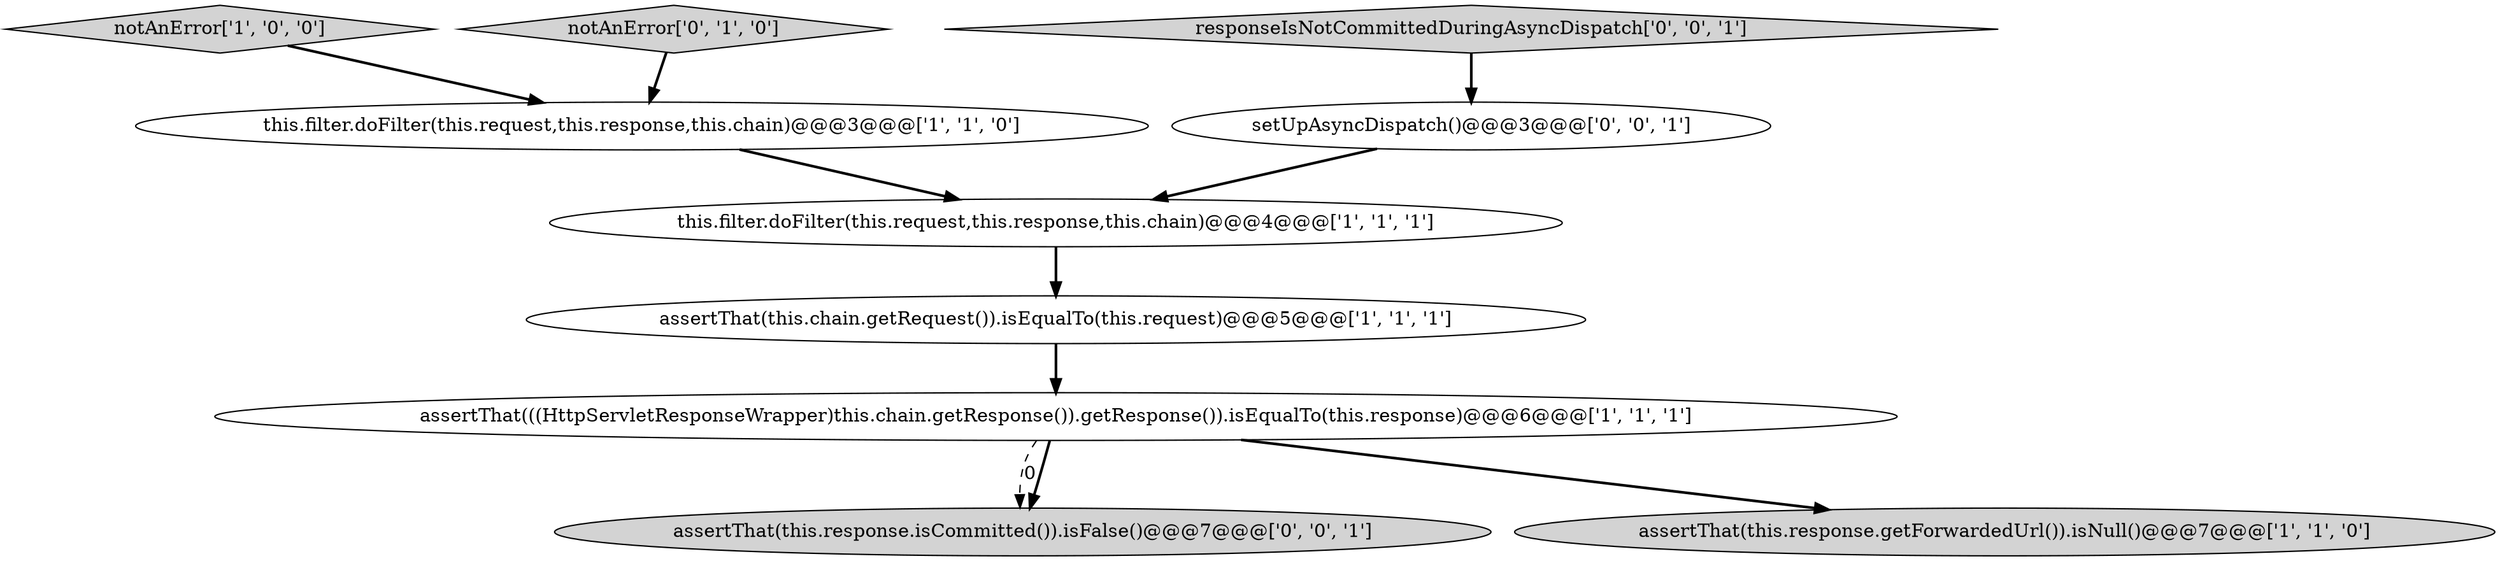 digraph {
8 [style = filled, label = "assertThat(this.response.isCommitted()).isFalse()@@@7@@@['0', '0', '1']", fillcolor = lightgray, shape = ellipse image = "AAA0AAABBB3BBB"];
2 [style = filled, label = "this.filter.doFilter(this.request,this.response,this.chain)@@@3@@@['1', '1', '0']", fillcolor = white, shape = ellipse image = "AAA0AAABBB1BBB"];
1 [style = filled, label = "notAnError['1', '0', '0']", fillcolor = lightgray, shape = diamond image = "AAA0AAABBB1BBB"];
6 [style = filled, label = "notAnError['0', '1', '0']", fillcolor = lightgray, shape = diamond image = "AAA0AAABBB2BBB"];
5 [style = filled, label = "assertThat(this.chain.getRequest()).isEqualTo(this.request)@@@5@@@['1', '1', '1']", fillcolor = white, shape = ellipse image = "AAA0AAABBB1BBB"];
3 [style = filled, label = "assertThat(this.response.getForwardedUrl()).isNull()@@@7@@@['1', '1', '0']", fillcolor = lightgray, shape = ellipse image = "AAA0AAABBB1BBB"];
0 [style = filled, label = "assertThat(((HttpServletResponseWrapper)this.chain.getResponse()).getResponse()).isEqualTo(this.response)@@@6@@@['1', '1', '1']", fillcolor = white, shape = ellipse image = "AAA0AAABBB1BBB"];
9 [style = filled, label = "responseIsNotCommittedDuringAsyncDispatch['0', '0', '1']", fillcolor = lightgray, shape = diamond image = "AAA0AAABBB3BBB"];
7 [style = filled, label = "setUpAsyncDispatch()@@@3@@@['0', '0', '1']", fillcolor = white, shape = ellipse image = "AAA0AAABBB3BBB"];
4 [style = filled, label = "this.filter.doFilter(this.request,this.response,this.chain)@@@4@@@['1', '1', '1']", fillcolor = white, shape = ellipse image = "AAA0AAABBB1BBB"];
0->3 [style = bold, label=""];
0->8 [style = dashed, label="0"];
1->2 [style = bold, label=""];
7->4 [style = bold, label=""];
5->0 [style = bold, label=""];
9->7 [style = bold, label=""];
2->4 [style = bold, label=""];
4->5 [style = bold, label=""];
0->8 [style = bold, label=""];
6->2 [style = bold, label=""];
}
